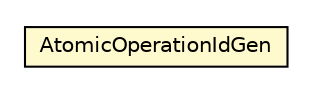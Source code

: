 #!/usr/local/bin/dot
#
# Class diagram 
# Generated by UMLGraph version R5_6-24-gf6e263 (http://www.umlgraph.org/)
#

digraph G {
	edge [fontname="Helvetica",fontsize=10,labelfontname="Helvetica",labelfontsize=10];
	node [fontname="Helvetica",fontsize=10,shape=plaintext];
	nodesep=0.25;
	ranksep=0.5;
	// com.orientechnologies.orient.core.storage.impl.local.AtomicOperationIdGen
	c796972 [label=<<table title="com.orientechnologies.orient.core.storage.impl.local.AtomicOperationIdGen" border="0" cellborder="1" cellspacing="0" cellpadding="2" port="p" bgcolor="lemonChiffon" href="./AtomicOperationIdGen.html">
		<tr><td><table border="0" cellspacing="0" cellpadding="1">
<tr><td align="center" balign="center"> AtomicOperationIdGen </td></tr>
		</table></td></tr>
		</table>>, URL="./AtomicOperationIdGen.html", fontname="Helvetica", fontcolor="black", fontsize=10.0];
}

